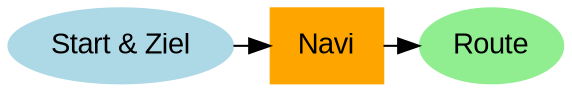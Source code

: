 digraph R {

  { rank=same "Eingabe" "Algorithmus" "Ausgabe" }
  "Eingabe"[color="lightblue",style="filled",label="Start & Ziel",fontname="Arial"]
  "Algorithmus"[color="orange",style="filled",shape="box",label="Navi",fontname="Arial"]
  "Ausgabe"[color="lightgreen",style="filled",label="Route",fontname="Arial"]
  "Eingabe"->"Algorithmus"->"Ausgabe"
}
